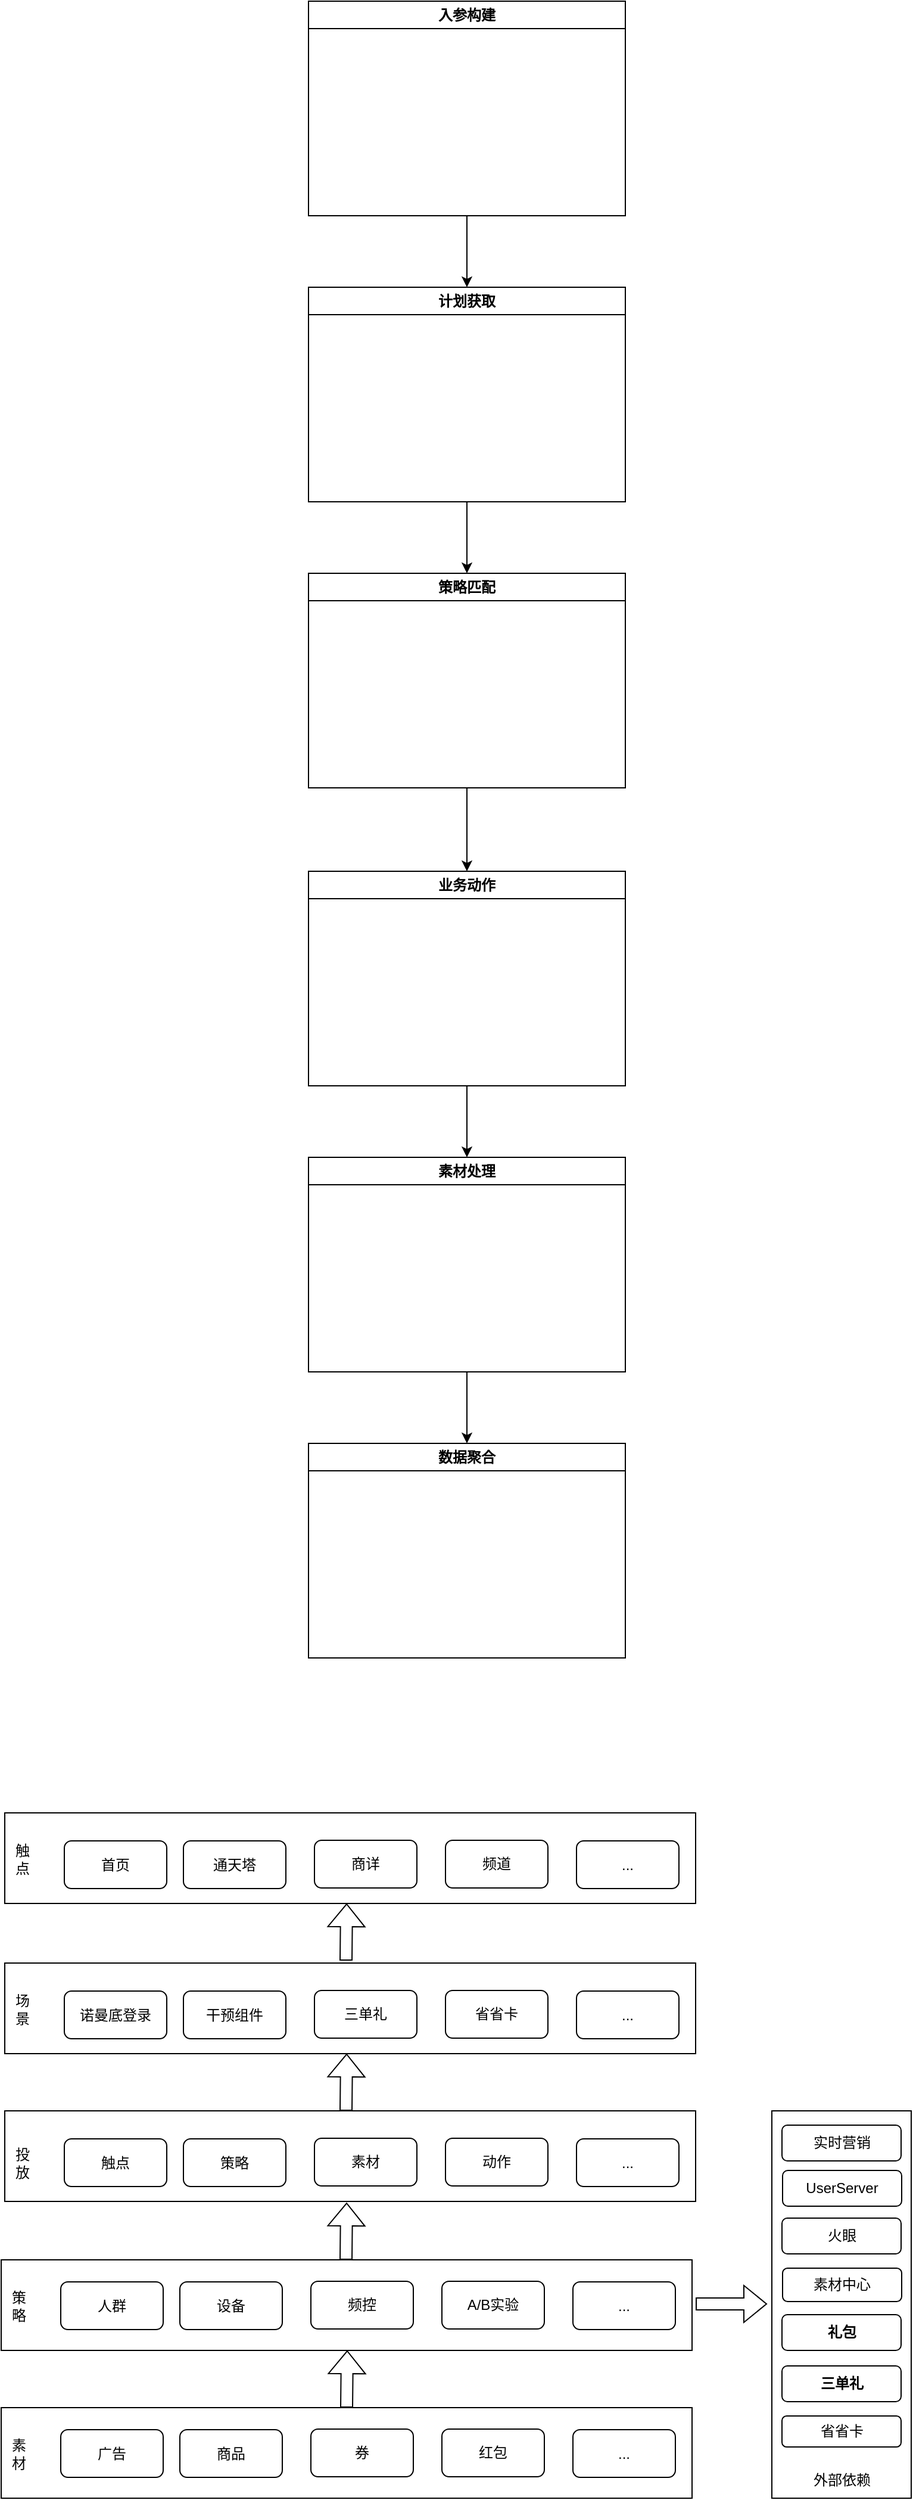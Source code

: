 <mxfile version="21.1.2" type="github">
  <diagram name="第 1 页" id="zzSldxRVRqwI4bkoozq8">
    <mxGraphModel dx="1053" dy="1967" grid="1" gridSize="10" guides="1" tooltips="1" connect="1" arrows="1" fold="1" page="1" pageScale="1" pageWidth="827" pageHeight="1169" math="0" shadow="0">
      <root>
        <mxCell id="0" />
        <mxCell id="1" parent="0" />
        <mxCell id="BipAKc5l0U_uYSt-I5Qa-4" style="edgeStyle=orthogonalEdgeStyle;rounded=0;orthogonalLoop=1;jettySize=auto;html=1;entryX=0.5;entryY=0;entryDx=0;entryDy=0;" parent="1" source="BipAKc5l0U_uYSt-I5Qa-2" target="BipAKc5l0U_uYSt-I5Qa-3" edge="1">
          <mxGeometry relative="1" as="geometry" />
        </mxCell>
        <mxCell id="BipAKc5l0U_uYSt-I5Qa-2" value="入参构建" style="swimlane;whiteSpace=wrap;html=1;" parent="1" vertex="1">
          <mxGeometry x="290" y="-260" width="266" height="180" as="geometry">
            <mxRectangle x="240" y="120" width="90" height="30" as="alternateBounds" />
          </mxGeometry>
        </mxCell>
        <mxCell id="BipAKc5l0U_uYSt-I5Qa-8" style="edgeStyle=orthogonalEdgeStyle;rounded=0;orthogonalLoop=1;jettySize=auto;html=1;entryX=0.5;entryY=0;entryDx=0;entryDy=0;" parent="1" source="BipAKc5l0U_uYSt-I5Qa-3" target="BipAKc5l0U_uYSt-I5Qa-5" edge="1">
          <mxGeometry relative="1" as="geometry" />
        </mxCell>
        <mxCell id="BipAKc5l0U_uYSt-I5Qa-3" value="计划获取" style="swimlane;whiteSpace=wrap;html=1;" parent="1" vertex="1">
          <mxGeometry x="290" y="-20" width="266" height="180" as="geometry">
            <mxRectangle x="240" y="120" width="90" height="30" as="alternateBounds" />
          </mxGeometry>
        </mxCell>
        <mxCell id="BipAKc5l0U_uYSt-I5Qa-9" style="edgeStyle=orthogonalEdgeStyle;rounded=0;orthogonalLoop=1;jettySize=auto;html=1;entryX=0.5;entryY=0;entryDx=0;entryDy=0;" parent="1" source="BipAKc5l0U_uYSt-I5Qa-5" target="BipAKc5l0U_uYSt-I5Qa-7" edge="1">
          <mxGeometry relative="1" as="geometry" />
        </mxCell>
        <mxCell id="BipAKc5l0U_uYSt-I5Qa-5" value="策略匹配" style="swimlane;whiteSpace=wrap;html=1;" parent="1" vertex="1">
          <mxGeometry x="290" y="220" width="266" height="180" as="geometry">
            <mxRectangle x="240" y="120" width="90" height="30" as="alternateBounds" />
          </mxGeometry>
        </mxCell>
        <mxCell id="BipAKc5l0U_uYSt-I5Qa-11" style="edgeStyle=orthogonalEdgeStyle;rounded=0;orthogonalLoop=1;jettySize=auto;html=1;entryX=0.5;entryY=0;entryDx=0;entryDy=0;" parent="1" source="BipAKc5l0U_uYSt-I5Qa-7" target="BipAKc5l0U_uYSt-I5Qa-10" edge="1">
          <mxGeometry relative="1" as="geometry" />
        </mxCell>
        <mxCell id="BipAKc5l0U_uYSt-I5Qa-7" value="业务动作" style="swimlane;whiteSpace=wrap;html=1;" parent="1" vertex="1">
          <mxGeometry x="290" y="470" width="266" height="180" as="geometry">
            <mxRectangle x="240" y="120" width="90" height="30" as="alternateBounds" />
          </mxGeometry>
        </mxCell>
        <mxCell id="BipAKc5l0U_uYSt-I5Qa-13" style="edgeStyle=orthogonalEdgeStyle;rounded=0;orthogonalLoop=1;jettySize=auto;html=1;" parent="1" source="BipAKc5l0U_uYSt-I5Qa-10" target="BipAKc5l0U_uYSt-I5Qa-12" edge="1">
          <mxGeometry relative="1" as="geometry" />
        </mxCell>
        <mxCell id="BipAKc5l0U_uYSt-I5Qa-10" value="素材处理" style="swimlane;whiteSpace=wrap;html=1;" parent="1" vertex="1">
          <mxGeometry x="290" y="710" width="266" height="180" as="geometry">
            <mxRectangle x="240" y="120" width="90" height="30" as="alternateBounds" />
          </mxGeometry>
        </mxCell>
        <mxCell id="BipAKc5l0U_uYSt-I5Qa-12" value="数据聚合" style="swimlane;whiteSpace=wrap;html=1;" parent="1" vertex="1">
          <mxGeometry x="290" y="950" width="266" height="180" as="geometry">
            <mxRectangle x="240" y="120" width="90" height="30" as="alternateBounds" />
          </mxGeometry>
        </mxCell>
        <mxCell id="wuC6FSRP_qt9TDbp1Nyk-1" value="" style="rounded=0;whiteSpace=wrap;html=1;" vertex="1" parent="1">
          <mxGeometry x="32" y="1759" width="580" height="76" as="geometry" />
        </mxCell>
        <mxCell id="wuC6FSRP_qt9TDbp1Nyk-2" value="素&lt;br&gt;材" style="text;html=1;strokeColor=none;fillColor=none;align=center;verticalAlign=middle;whiteSpace=wrap;rounded=0;" vertex="1" parent="1">
          <mxGeometry x="32" y="1766" width="30" height="63" as="geometry" />
        </mxCell>
        <mxCell id="wuC6FSRP_qt9TDbp1Nyk-3" value="广告" style="rounded=1;whiteSpace=wrap;html=1;" vertex="1" parent="1">
          <mxGeometry x="82" y="1777.5" width="86" height="40" as="geometry" />
        </mxCell>
        <mxCell id="wuC6FSRP_qt9TDbp1Nyk-4" value="商品" style="rounded=1;whiteSpace=wrap;html=1;" vertex="1" parent="1">
          <mxGeometry x="182" y="1777.5" width="86" height="40" as="geometry" />
        </mxCell>
        <mxCell id="wuC6FSRP_qt9TDbp1Nyk-5" value="券" style="rounded=1;whiteSpace=wrap;html=1;" vertex="1" parent="1">
          <mxGeometry x="292" y="1777" width="86" height="40" as="geometry" />
        </mxCell>
        <mxCell id="wuC6FSRP_qt9TDbp1Nyk-6" value="红包" style="rounded=1;whiteSpace=wrap;html=1;" vertex="1" parent="1">
          <mxGeometry x="402" y="1777" width="86" height="40" as="geometry" />
        </mxCell>
        <mxCell id="wuC6FSRP_qt9TDbp1Nyk-7" value="..." style="rounded=1;whiteSpace=wrap;html=1;" vertex="1" parent="1">
          <mxGeometry x="512" y="1777.5" width="86" height="40" as="geometry" />
        </mxCell>
        <mxCell id="wuC6FSRP_qt9TDbp1Nyk-9" value="" style="rounded=0;whiteSpace=wrap;html=1;" vertex="1" parent="1">
          <mxGeometry x="32" y="1635" width="580" height="76" as="geometry" />
        </mxCell>
        <mxCell id="wuC6FSRP_qt9TDbp1Nyk-10" value="策&lt;br&gt;略&lt;br&gt;" style="text;html=1;strokeColor=none;fillColor=none;align=center;verticalAlign=middle;whiteSpace=wrap;rounded=0;" vertex="1" parent="1">
          <mxGeometry x="32" y="1642" width="30" height="63" as="geometry" />
        </mxCell>
        <mxCell id="wuC6FSRP_qt9TDbp1Nyk-11" value="人群" style="rounded=1;whiteSpace=wrap;html=1;" vertex="1" parent="1">
          <mxGeometry x="82" y="1653.5" width="86" height="40" as="geometry" />
        </mxCell>
        <mxCell id="wuC6FSRP_qt9TDbp1Nyk-12" value="设备" style="rounded=1;whiteSpace=wrap;html=1;" vertex="1" parent="1">
          <mxGeometry x="182" y="1653.5" width="86" height="40" as="geometry" />
        </mxCell>
        <mxCell id="wuC6FSRP_qt9TDbp1Nyk-13" value="频控" style="rounded=1;whiteSpace=wrap;html=1;" vertex="1" parent="1">
          <mxGeometry x="292" y="1653" width="86" height="40" as="geometry" />
        </mxCell>
        <mxCell id="wuC6FSRP_qt9TDbp1Nyk-14" value="A/B实验" style="rounded=1;whiteSpace=wrap;html=1;" vertex="1" parent="1">
          <mxGeometry x="402" y="1653" width="86" height="40" as="geometry" />
        </mxCell>
        <mxCell id="wuC6FSRP_qt9TDbp1Nyk-15" value="..." style="rounded=1;whiteSpace=wrap;html=1;" vertex="1" parent="1">
          <mxGeometry x="512" y="1653.5" width="86" height="40" as="geometry" />
        </mxCell>
        <mxCell id="wuC6FSRP_qt9TDbp1Nyk-23" value="" style="shape=flexArrow;endArrow=classic;html=1;rounded=0;exitX=0.5;exitY=0;exitDx=0;exitDy=0;" edge="1" parent="1" source="wuC6FSRP_qt9TDbp1Nyk-1">
          <mxGeometry width="50" height="50" relative="1" as="geometry">
            <mxPoint x="323" y="1755" as="sourcePoint" />
            <mxPoint x="322.5" y="1711" as="targetPoint" />
          </mxGeometry>
        </mxCell>
        <mxCell id="wuC6FSRP_qt9TDbp1Nyk-38" value="" style="shape=flexArrow;endArrow=classic;html=1;rounded=0;exitX=0.5;exitY=0;exitDx=0;exitDy=0;" edge="1" parent="1">
          <mxGeometry width="50" height="50" relative="1" as="geometry">
            <mxPoint x="321.5" y="1635" as="sourcePoint" />
            <mxPoint x="322" y="1587" as="targetPoint" />
          </mxGeometry>
        </mxCell>
        <mxCell id="wuC6FSRP_qt9TDbp1Nyk-39" value="" style="rounded=0;whiteSpace=wrap;html=1;" vertex="1" parent="1">
          <mxGeometry x="35" y="1510" width="580" height="76" as="geometry" />
        </mxCell>
        <mxCell id="wuC6FSRP_qt9TDbp1Nyk-40" value="投&lt;br&gt;放&lt;br&gt;" style="text;html=1;strokeColor=none;fillColor=none;align=center;verticalAlign=middle;whiteSpace=wrap;rounded=0;" vertex="1" parent="1">
          <mxGeometry x="35" y="1522" width="30" height="63" as="geometry" />
        </mxCell>
        <mxCell id="wuC6FSRP_qt9TDbp1Nyk-41" value="触点" style="rounded=1;whiteSpace=wrap;html=1;" vertex="1" parent="1">
          <mxGeometry x="85" y="1533.5" width="86" height="40" as="geometry" />
        </mxCell>
        <mxCell id="wuC6FSRP_qt9TDbp1Nyk-42" value="策略" style="rounded=1;whiteSpace=wrap;html=1;" vertex="1" parent="1">
          <mxGeometry x="185" y="1533.5" width="86" height="40" as="geometry" />
        </mxCell>
        <mxCell id="wuC6FSRP_qt9TDbp1Nyk-43" value="素材" style="rounded=1;whiteSpace=wrap;html=1;" vertex="1" parent="1">
          <mxGeometry x="295" y="1533" width="86" height="40" as="geometry" />
        </mxCell>
        <mxCell id="wuC6FSRP_qt9TDbp1Nyk-44" value="动作" style="rounded=1;whiteSpace=wrap;html=1;" vertex="1" parent="1">
          <mxGeometry x="405" y="1533" width="86" height="40" as="geometry" />
        </mxCell>
        <mxCell id="wuC6FSRP_qt9TDbp1Nyk-45" value="..." style="rounded=1;whiteSpace=wrap;html=1;" vertex="1" parent="1">
          <mxGeometry x="515" y="1533.5" width="86" height="40" as="geometry" />
        </mxCell>
        <mxCell id="wuC6FSRP_qt9TDbp1Nyk-46" value="" style="rounded=0;whiteSpace=wrap;html=1;" vertex="1" parent="1">
          <mxGeometry x="679" y="1510" width="117" height="325" as="geometry" />
        </mxCell>
        <mxCell id="wuC6FSRP_qt9TDbp1Nyk-47" value="" style="shape=flexArrow;endArrow=classic;html=1;rounded=0;" edge="1" parent="1">
          <mxGeometry width="50" height="50" relative="1" as="geometry">
            <mxPoint x="615" y="1672" as="sourcePoint" />
            <mxPoint x="675" y="1672" as="targetPoint" />
          </mxGeometry>
        </mxCell>
        <mxCell id="wuC6FSRP_qt9TDbp1Nyk-48" value="外部依赖" style="text;html=1;strokeColor=none;fillColor=none;align=center;verticalAlign=middle;whiteSpace=wrap;rounded=0;" vertex="1" parent="1">
          <mxGeometry x="708" y="1805" width="60" height="30" as="geometry" />
        </mxCell>
        <mxCell id="wuC6FSRP_qt9TDbp1Nyk-49" value="实时营销" style="rounded=1;whiteSpace=wrap;html=1;" vertex="1" parent="1">
          <mxGeometry x="687.5" y="1522" width="100" height="30" as="geometry" />
        </mxCell>
        <mxCell id="wuC6FSRP_qt9TDbp1Nyk-50" value="UserServer" style="rounded=1;whiteSpace=wrap;html=1;" vertex="1" parent="1">
          <mxGeometry x="688" y="1560" width="100" height="30" as="geometry" />
        </mxCell>
        <mxCell id="wuC6FSRP_qt9TDbp1Nyk-51" value="&lt;span style=&quot;font-weight: normal;&quot;&gt;火眼&lt;/span&gt;" style="rounded=1;whiteSpace=wrap;html=1;fontStyle=1" vertex="1" parent="1">
          <mxGeometry x="687.5" y="1600" width="100" height="30" as="geometry" />
        </mxCell>
        <mxCell id="wuC6FSRP_qt9TDbp1Nyk-52" value="素材中心" style="rounded=1;whiteSpace=wrap;html=1;fontStyle=0" vertex="1" parent="1">
          <mxGeometry x="688" y="1642" width="100" height="28" as="geometry" />
        </mxCell>
        <mxCell id="wuC6FSRP_qt9TDbp1Nyk-53" value="礼包" style="rounded=1;whiteSpace=wrap;html=1;fontStyle=1" vertex="1" parent="1">
          <mxGeometry x="687.5" y="1681" width="100" height="30" as="geometry" />
        </mxCell>
        <mxCell id="wuC6FSRP_qt9TDbp1Nyk-54" value="三单礼" style="rounded=1;whiteSpace=wrap;html=1;fontStyle=1" vertex="1" parent="1">
          <mxGeometry x="687.5" y="1724" width="100" height="30" as="geometry" />
        </mxCell>
        <mxCell id="wuC6FSRP_qt9TDbp1Nyk-55" value="省省卡" style="rounded=1;whiteSpace=wrap;html=1;fontStyle=0" vertex="1" parent="1">
          <mxGeometry x="687.5" y="1766" width="100" height="26" as="geometry" />
        </mxCell>
        <mxCell id="wuC6FSRP_qt9TDbp1Nyk-56" value="" style="rounded=0;whiteSpace=wrap;html=1;" vertex="1" parent="1">
          <mxGeometry x="35" y="1386" width="580" height="76" as="geometry" />
        </mxCell>
        <mxCell id="wuC6FSRP_qt9TDbp1Nyk-57" value="场&lt;br&gt;景&lt;br&gt;" style="text;html=1;strokeColor=none;fillColor=none;align=center;verticalAlign=middle;whiteSpace=wrap;rounded=0;" vertex="1" parent="1">
          <mxGeometry x="35" y="1393" width="30" height="63" as="geometry" />
        </mxCell>
        <mxCell id="wuC6FSRP_qt9TDbp1Nyk-58" value="诺曼底登录" style="rounded=1;whiteSpace=wrap;html=1;" vertex="1" parent="1">
          <mxGeometry x="85" y="1409.5" width="86" height="40" as="geometry" />
        </mxCell>
        <mxCell id="wuC6FSRP_qt9TDbp1Nyk-59" value="干预组件" style="rounded=1;whiteSpace=wrap;html=1;" vertex="1" parent="1">
          <mxGeometry x="185" y="1409.5" width="86" height="40" as="geometry" />
        </mxCell>
        <mxCell id="wuC6FSRP_qt9TDbp1Nyk-60" value="三单礼" style="rounded=1;whiteSpace=wrap;html=1;" vertex="1" parent="1">
          <mxGeometry x="295" y="1409" width="86" height="40" as="geometry" />
        </mxCell>
        <mxCell id="wuC6FSRP_qt9TDbp1Nyk-61" value="省省卡" style="rounded=1;whiteSpace=wrap;html=1;" vertex="1" parent="1">
          <mxGeometry x="405" y="1409" width="86" height="40" as="geometry" />
        </mxCell>
        <mxCell id="wuC6FSRP_qt9TDbp1Nyk-62" value="..." style="rounded=1;whiteSpace=wrap;html=1;" vertex="1" parent="1">
          <mxGeometry x="515" y="1409.5" width="86" height="40" as="geometry" />
        </mxCell>
        <mxCell id="wuC6FSRP_qt9TDbp1Nyk-63" value="" style="shape=flexArrow;endArrow=classic;html=1;rounded=0;exitX=0.5;exitY=0;exitDx=0;exitDy=0;" edge="1" parent="1">
          <mxGeometry width="50" height="50" relative="1" as="geometry">
            <mxPoint x="321.5" y="1510" as="sourcePoint" />
            <mxPoint x="322" y="1462" as="targetPoint" />
          </mxGeometry>
        </mxCell>
        <mxCell id="wuC6FSRP_qt9TDbp1Nyk-65" value="" style="rounded=0;whiteSpace=wrap;html=1;" vertex="1" parent="1">
          <mxGeometry x="35" y="1260" width="580" height="76" as="geometry" />
        </mxCell>
        <mxCell id="wuC6FSRP_qt9TDbp1Nyk-66" value="触&lt;br&gt;点" style="text;html=1;strokeColor=none;fillColor=none;align=center;verticalAlign=middle;whiteSpace=wrap;rounded=0;" vertex="1" parent="1">
          <mxGeometry x="35" y="1267" width="30" height="63" as="geometry" />
        </mxCell>
        <mxCell id="wuC6FSRP_qt9TDbp1Nyk-67" value="首页" style="rounded=1;whiteSpace=wrap;html=1;" vertex="1" parent="1">
          <mxGeometry x="85" y="1283.5" width="86" height="40" as="geometry" />
        </mxCell>
        <mxCell id="wuC6FSRP_qt9TDbp1Nyk-68" value="通天塔" style="rounded=1;whiteSpace=wrap;html=1;" vertex="1" parent="1">
          <mxGeometry x="185" y="1283.5" width="86" height="40" as="geometry" />
        </mxCell>
        <mxCell id="wuC6FSRP_qt9TDbp1Nyk-69" value="商详" style="rounded=1;whiteSpace=wrap;html=1;" vertex="1" parent="1">
          <mxGeometry x="295" y="1283" width="86" height="40" as="geometry" />
        </mxCell>
        <mxCell id="wuC6FSRP_qt9TDbp1Nyk-70" value="频道" style="rounded=1;whiteSpace=wrap;html=1;" vertex="1" parent="1">
          <mxGeometry x="405" y="1283" width="86" height="40" as="geometry" />
        </mxCell>
        <mxCell id="wuC6FSRP_qt9TDbp1Nyk-71" value="..." style="rounded=1;whiteSpace=wrap;html=1;" vertex="1" parent="1">
          <mxGeometry x="515" y="1283.5" width="86" height="40" as="geometry" />
        </mxCell>
        <mxCell id="wuC6FSRP_qt9TDbp1Nyk-79" value="" style="shape=flexArrow;endArrow=classic;html=1;rounded=0;exitX=0.5;exitY=0;exitDx=0;exitDy=0;" edge="1" parent="1">
          <mxGeometry width="50" height="50" relative="1" as="geometry">
            <mxPoint x="321.5" y="1384" as="sourcePoint" />
            <mxPoint x="322" y="1336" as="targetPoint" />
          </mxGeometry>
        </mxCell>
      </root>
    </mxGraphModel>
  </diagram>
</mxfile>
